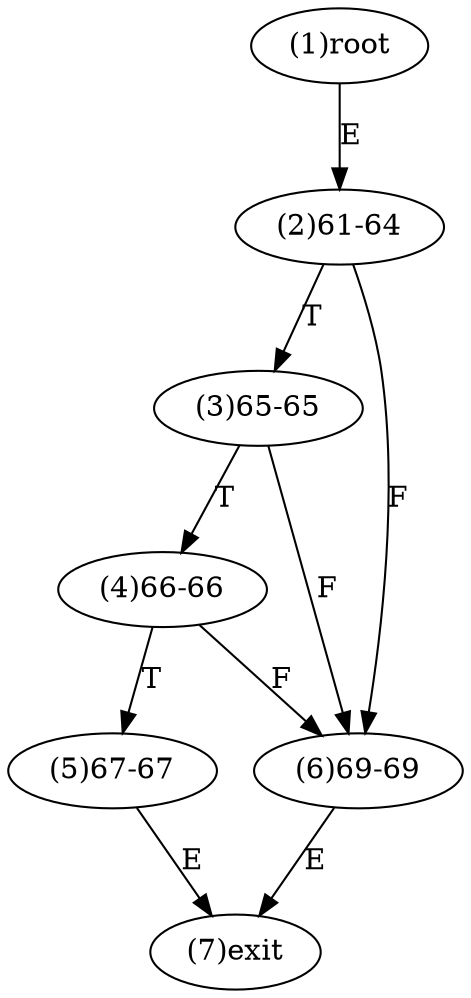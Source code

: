 digraph "" { 
1[ label="(1)root"];
2[ label="(2)61-64"];
3[ label="(3)65-65"];
4[ label="(4)66-66"];
5[ label="(5)67-67"];
6[ label="(6)69-69"];
7[ label="(7)exit"];
1->2[ label="E"];
2->6[ label="F"];
2->3[ label="T"];
3->6[ label="F"];
3->4[ label="T"];
4->6[ label="F"];
4->5[ label="T"];
5->7[ label="E"];
6->7[ label="E"];
}